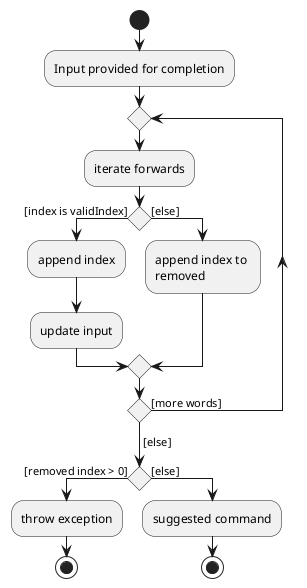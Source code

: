 @startuml
start
:Input provided for completion;

repeat
:iterate forwards;
if () then ([index is validIndex])
    :append index;
    :update input;
else ([else])
    :append index to \nremoved;
endif
repeat while() is ([more words])
-> [else];
if () then ([removed index > 0])
    :throw exception;
    stop
else ([else])
    :suggested command;
    stop
@enduml
